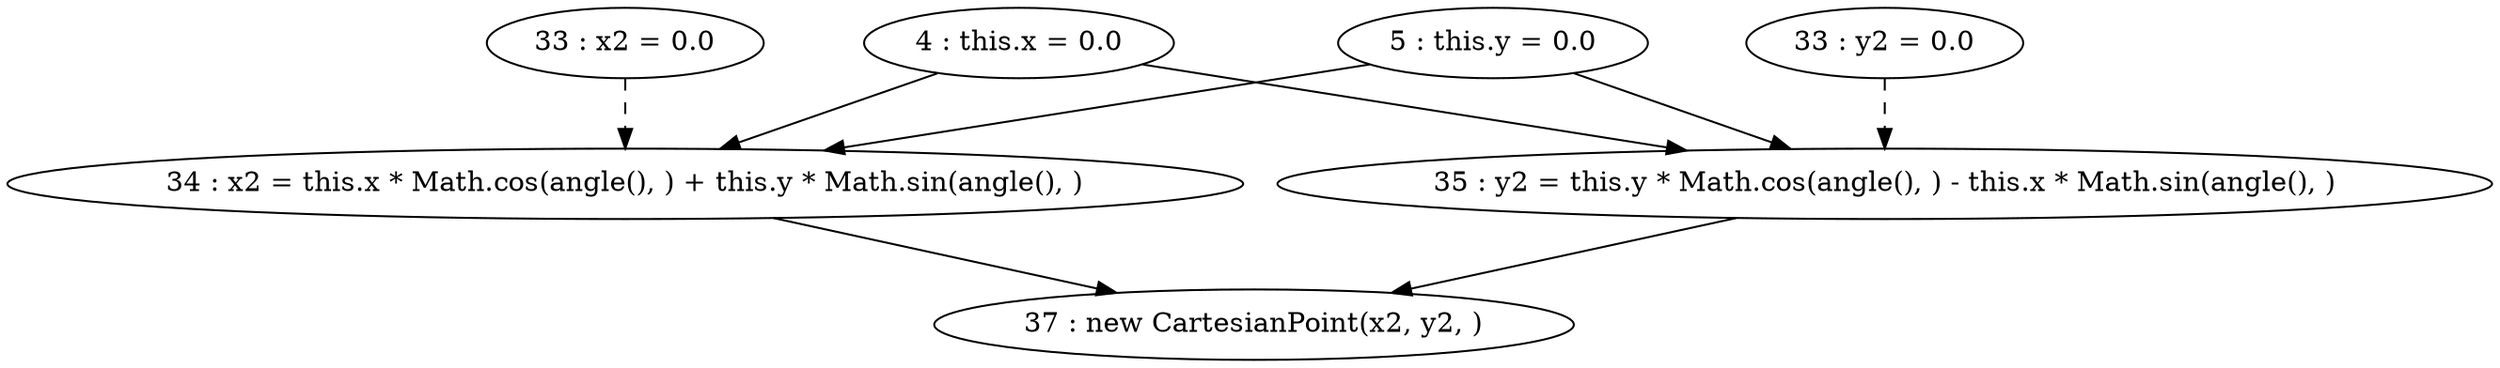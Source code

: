 digraph G {
"4 : this.x = 0.0"
"4 : this.x = 0.0" -> "34 : x2 = this.x * Math.cos(angle(), ) + this.y * Math.sin(angle(), )"
"4 : this.x = 0.0" -> "35 : y2 = this.y * Math.cos(angle(), ) - this.x * Math.sin(angle(), )"
"5 : this.y = 0.0"
"5 : this.y = 0.0" -> "34 : x2 = this.x * Math.cos(angle(), ) + this.y * Math.sin(angle(), )"
"5 : this.y = 0.0" -> "35 : y2 = this.y * Math.cos(angle(), ) - this.x * Math.sin(angle(), )"
"33 : x2 = 0.0"
"33 : x2 = 0.0" -> "34 : x2 = this.x * Math.cos(angle(), ) + this.y * Math.sin(angle(), )" [style=dashed]
"33 : y2 = 0.0"
"33 : y2 = 0.0" -> "35 : y2 = this.y * Math.cos(angle(), ) - this.x * Math.sin(angle(), )" [style=dashed]
"34 : x2 = this.x * Math.cos(angle(), ) + this.y * Math.sin(angle(), )"
"34 : x2 = this.x * Math.cos(angle(), ) + this.y * Math.sin(angle(), )" -> "37 : new CartesianPoint(x2, y2, )"
"35 : y2 = this.y * Math.cos(angle(), ) - this.x * Math.sin(angle(), )"
"35 : y2 = this.y * Math.cos(angle(), ) - this.x * Math.sin(angle(), )" -> "37 : new CartesianPoint(x2, y2, )"
"37 : new CartesianPoint(x2, y2, )"
}